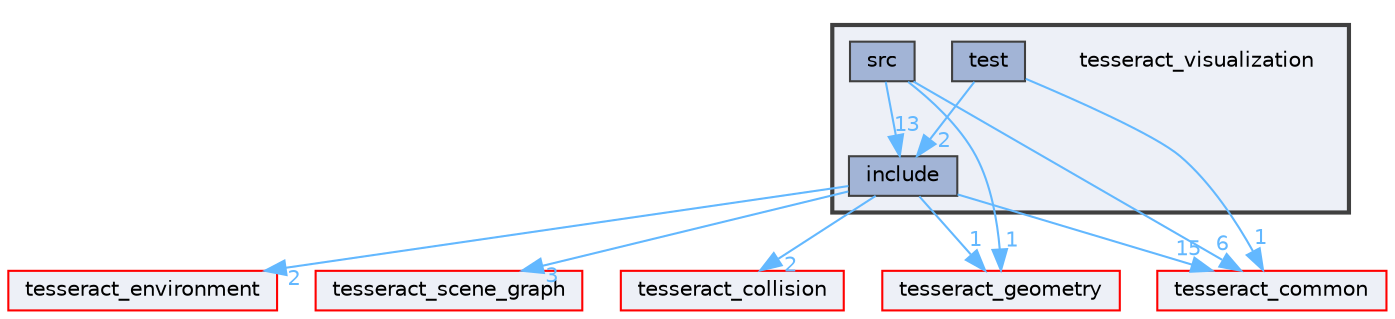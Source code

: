 digraph "tesseract_visualization"
{
 // LATEX_PDF_SIZE
  bgcolor="transparent";
  edge [fontname=Helvetica,fontsize=10,labelfontname=Helvetica,labelfontsize=10];
  node [fontname=Helvetica,fontsize=10,shape=box,height=0.2,width=0.4];
  compound=true
  subgraph clusterdir_fa4424d723e181be08ca0aa6943d945f {
    graph [ bgcolor="#edf0f7", pencolor="grey25", label="", fontname=Helvetica,fontsize=10 style="filled,bold", URL="dir_fa4424d723e181be08ca0aa6943d945f.html",tooltip=""]
    dir_fa4424d723e181be08ca0aa6943d945f [shape=plaintext, label="tesseract_visualization"];
  dir_0800d85f6e1c73896a4569f9ca7f9450 [label="include", fillcolor="#a2b4d6", color="grey25", style="filled", URL="dir_0800d85f6e1c73896a4569f9ca7f9450.html",tooltip=""];
  dir_cd752a98915d79557c207c94dc932911 [label="src", fillcolor="#a2b4d6", color="grey25", style="filled", URL="dir_cd752a98915d79557c207c94dc932911.html",tooltip=""];
  dir_ae830609a4eb31e15848555b545d5136 [label="test", fillcolor="#a2b4d6", color="grey25", style="filled", URL="dir_ae830609a4eb31e15848555b545d5136.html",tooltip=""];
  }
  dir_10d374c56a837e7f10014d66610d1e74 [label="tesseract_collision", fillcolor="#edf0f7", color="red", style="filled", URL="dir_10d374c56a837e7f10014d66610d1e74.html",tooltip=""];
  dir_1507c5831b7828c8ebca3cb1d71b84cd [label="tesseract_environment", fillcolor="#edf0f7", color="red", style="filled", URL="dir_1507c5831b7828c8ebca3cb1d71b84cd.html",tooltip=""];
  dir_48d618810f42ebb74ce6e28217206bba [label="tesseract_geometry", fillcolor="#edf0f7", color="red", style="filled", URL="dir_48d618810f42ebb74ce6e28217206bba.html",tooltip=""];
  dir_80ecf6fe8b2ccd2d6af6fe314205f076 [label="tesseract_scene_graph", fillcolor="#edf0f7", color="red", style="filled", URL="dir_80ecf6fe8b2ccd2d6af6fe314205f076.html",tooltip=""];
  dir_8430b83f3af685b4c96d298a32e9aa37 [label="tesseract_common", fillcolor="#edf0f7", color="red", style="filled", URL="dir_8430b83f3af685b4c96d298a32e9aa37.html",tooltip=""];
  dir_0800d85f6e1c73896a4569f9ca7f9450->dir_1507c5831b7828c8ebca3cb1d71b84cd [headlabel="2", labeldistance=1.5 headhref="dir_000044_000077.html" color="steelblue1" fontcolor="steelblue1"];
  dir_0800d85f6e1c73896a4569f9ca7f9450->dir_80ecf6fe8b2ccd2d6af6fe314205f076 [headlabel="3", labeldistance=1.5 headhref="dir_000044_000087.html" color="steelblue1" fontcolor="steelblue1"];
  dir_0800d85f6e1c73896a4569f9ca7f9450->dir_8430b83f3af685b4c96d298a32e9aa37 [headlabel="15", labeldistance=1.5 headhref="dir_000044_000075.html" color="steelblue1" fontcolor="steelblue1"];
  dir_0800d85f6e1c73896a4569f9ca7f9450->dir_10d374c56a837e7f10014d66610d1e74 [headlabel="2", labeldistance=1.5 headhref="dir_000044_000070.html" color="steelblue1" fontcolor="steelblue1"];
  dir_0800d85f6e1c73896a4569f9ca7f9450->dir_48d618810f42ebb74ce6e28217206bba [headlabel="1", labeldistance=1.5 headhref="dir_000044_000079.html" color="steelblue1" fontcolor="steelblue1"];
  dir_cd752a98915d79557c207c94dc932911->dir_0800d85f6e1c73896a4569f9ca7f9450 [headlabel="13", labeldistance=1.5 headhref="dir_000069_000044.html" color="steelblue1" fontcolor="steelblue1"];
  dir_cd752a98915d79557c207c94dc932911->dir_48d618810f42ebb74ce6e28217206bba [headlabel="1", labeldistance=1.5 headhref="dir_000069_000079.html" color="steelblue1" fontcolor="steelblue1"];
  dir_cd752a98915d79557c207c94dc932911->dir_8430b83f3af685b4c96d298a32e9aa37 [headlabel="6", labeldistance=1.5 headhref="dir_000069_000075.html" color="steelblue1" fontcolor="steelblue1"];
  dir_ae830609a4eb31e15848555b545d5136->dir_0800d85f6e1c73896a4569f9ca7f9450 [headlabel="2", labeldistance=1.5 headhref="dir_000109_000044.html" color="steelblue1" fontcolor="steelblue1"];
  dir_ae830609a4eb31e15848555b545d5136->dir_8430b83f3af685b4c96d298a32e9aa37 [headlabel="1", labeldistance=1.5 headhref="dir_000109_000075.html" color="steelblue1" fontcolor="steelblue1"];
}
